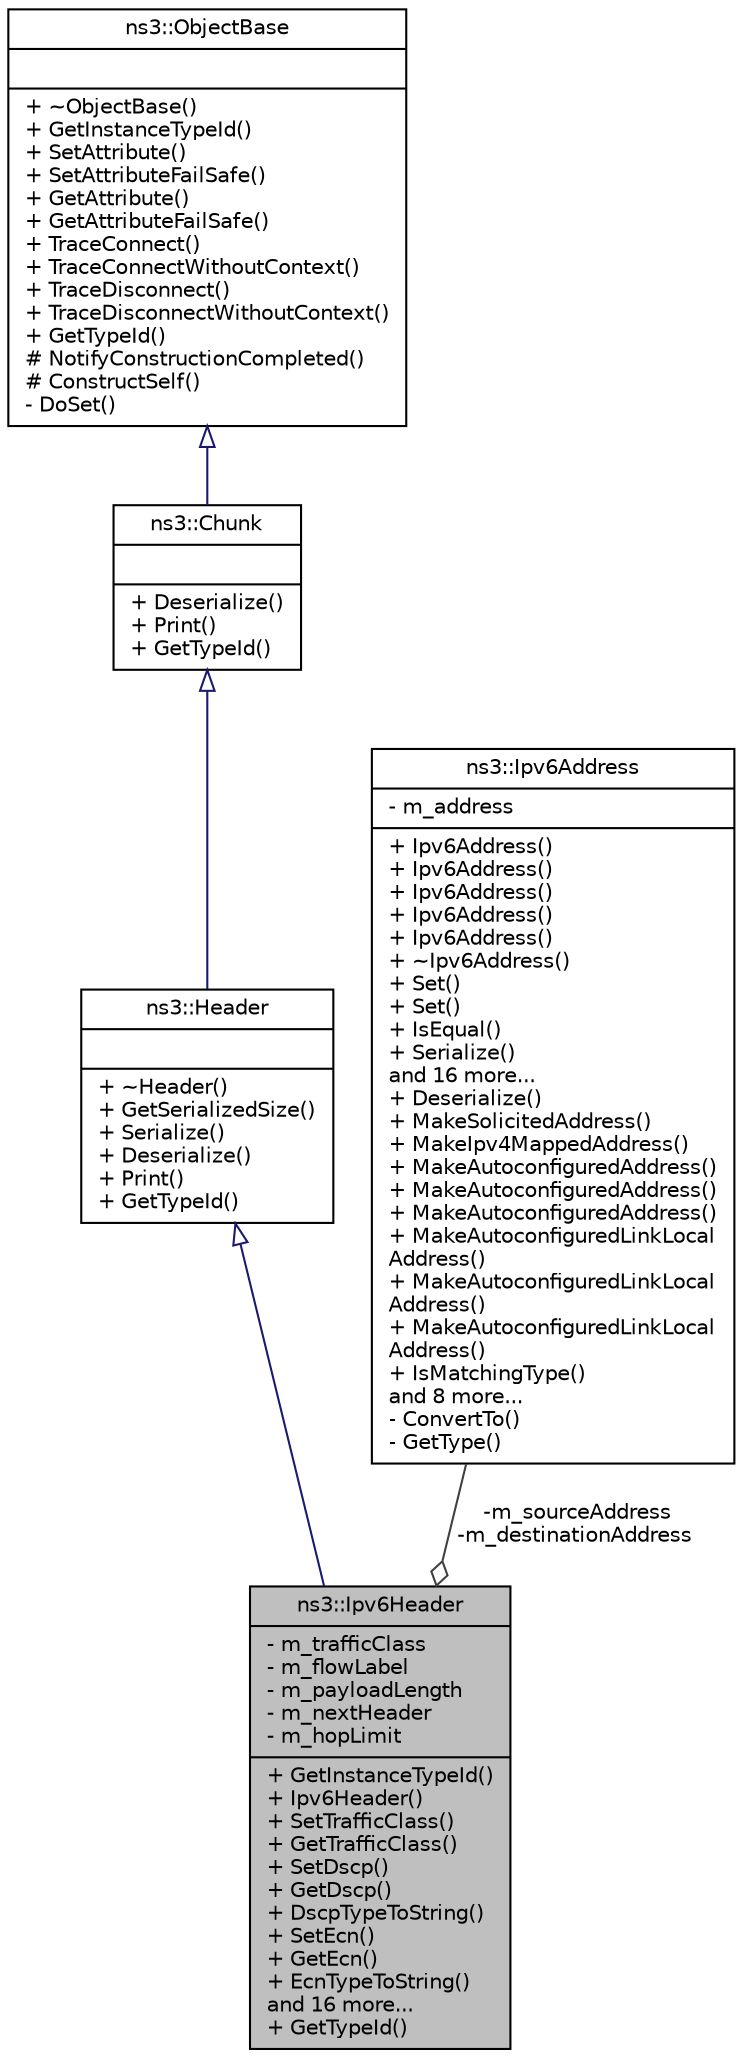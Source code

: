 digraph "ns3::Ipv6Header"
{
  edge [fontname="Helvetica",fontsize="10",labelfontname="Helvetica",labelfontsize="10"];
  node [fontname="Helvetica",fontsize="10",shape=record];
  Node1 [label="{ns3::Ipv6Header\n|- m_trafficClass\l- m_flowLabel\l- m_payloadLength\l- m_nextHeader\l- m_hopLimit\l|+ GetInstanceTypeId()\l+ Ipv6Header()\l+ SetTrafficClass()\l+ GetTrafficClass()\l+ SetDscp()\l+ GetDscp()\l+ DscpTypeToString()\l+ SetEcn()\l+ GetEcn()\l+ EcnTypeToString()\land 16 more...\l+ GetTypeId()\l}",height=0.2,width=0.4,color="black", fillcolor="grey75", style="filled", fontcolor="black"];
  Node2 -> Node1 [dir="back",color="midnightblue",fontsize="10",style="solid",arrowtail="onormal"];
  Node2 [label="{ns3::Header\n||+ ~Header()\l+ GetSerializedSize()\l+ Serialize()\l+ Deserialize()\l+ Print()\l+ GetTypeId()\l}",height=0.2,width=0.4,color="black", fillcolor="white", style="filled",URL="$d6/dae/classns3_1_1Header.html",tooltip="Protocol header serialization and deserialization. "];
  Node3 -> Node2 [dir="back",color="midnightblue",fontsize="10",style="solid",arrowtail="onormal"];
  Node3 [label="{ns3::Chunk\n||+ Deserialize()\l+ Print()\l+ GetTypeId()\l}",height=0.2,width=0.4,color="black", fillcolor="white", style="filled",URL="$d7/d9b/classns3_1_1Chunk.html",tooltip="abstract base class for ns3::Header and ns3::Trailer "];
  Node4 -> Node3 [dir="back",color="midnightblue",fontsize="10",style="solid",arrowtail="onormal"];
  Node4 [label="{ns3::ObjectBase\n||+ ~ObjectBase()\l+ GetInstanceTypeId()\l+ SetAttribute()\l+ SetAttributeFailSafe()\l+ GetAttribute()\l+ GetAttributeFailSafe()\l+ TraceConnect()\l+ TraceConnectWithoutContext()\l+ TraceDisconnect()\l+ TraceDisconnectWithoutContext()\l+ GetTypeId()\l# NotifyConstructionCompleted()\l# ConstructSelf()\l- DoSet()\l}",height=0.2,width=0.4,color="black", fillcolor="white", style="filled",URL="$d2/dac/classns3_1_1ObjectBase.html",tooltip="Anchor the ns-3 type and attribute system. "];
  Node5 -> Node1 [color="grey25",fontsize="10",style="solid",label=" -m_sourceAddress\n-m_destinationAddress" ,arrowhead="odiamond"];
  Node5 [label="{ns3::Ipv6Address\n|- m_address\l|+ Ipv6Address()\l+ Ipv6Address()\l+ Ipv6Address()\l+ Ipv6Address()\l+ Ipv6Address()\l+ ~Ipv6Address()\l+ Set()\l+ Set()\l+ IsEqual()\l+ Serialize()\land 16 more...\l+ Deserialize()\l+ MakeSolicitedAddress()\l+ MakeIpv4MappedAddress()\l+ MakeAutoconfiguredAddress()\l+ MakeAutoconfiguredAddress()\l+ MakeAutoconfiguredAddress()\l+ MakeAutoconfiguredLinkLocal\lAddress()\l+ MakeAutoconfiguredLinkLocal\lAddress()\l+ MakeAutoconfiguredLinkLocal\lAddress()\l+ IsMatchingType()\land 8 more...\l- ConvertTo()\l- GetType()\l}",height=0.2,width=0.4,color="black", fillcolor="white", style="filled",URL="$d5/de6/classns3_1_1Ipv6Address.html",tooltip="Describes an IPv6 address. "];
}

